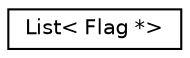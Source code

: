 digraph "Graphical Class Hierarchy"
{
  edge [fontname="Helvetica",fontsize="10",labelfontname="Helvetica",labelfontsize="10"];
  node [fontname="Helvetica",fontsize="10",shape=record];
  rankdir="LR";
  Node0 [label="List\< Flag *\>",height=0.2,width=0.4,color="black", fillcolor="white", style="filled",URL="$class_list.html"];
}
